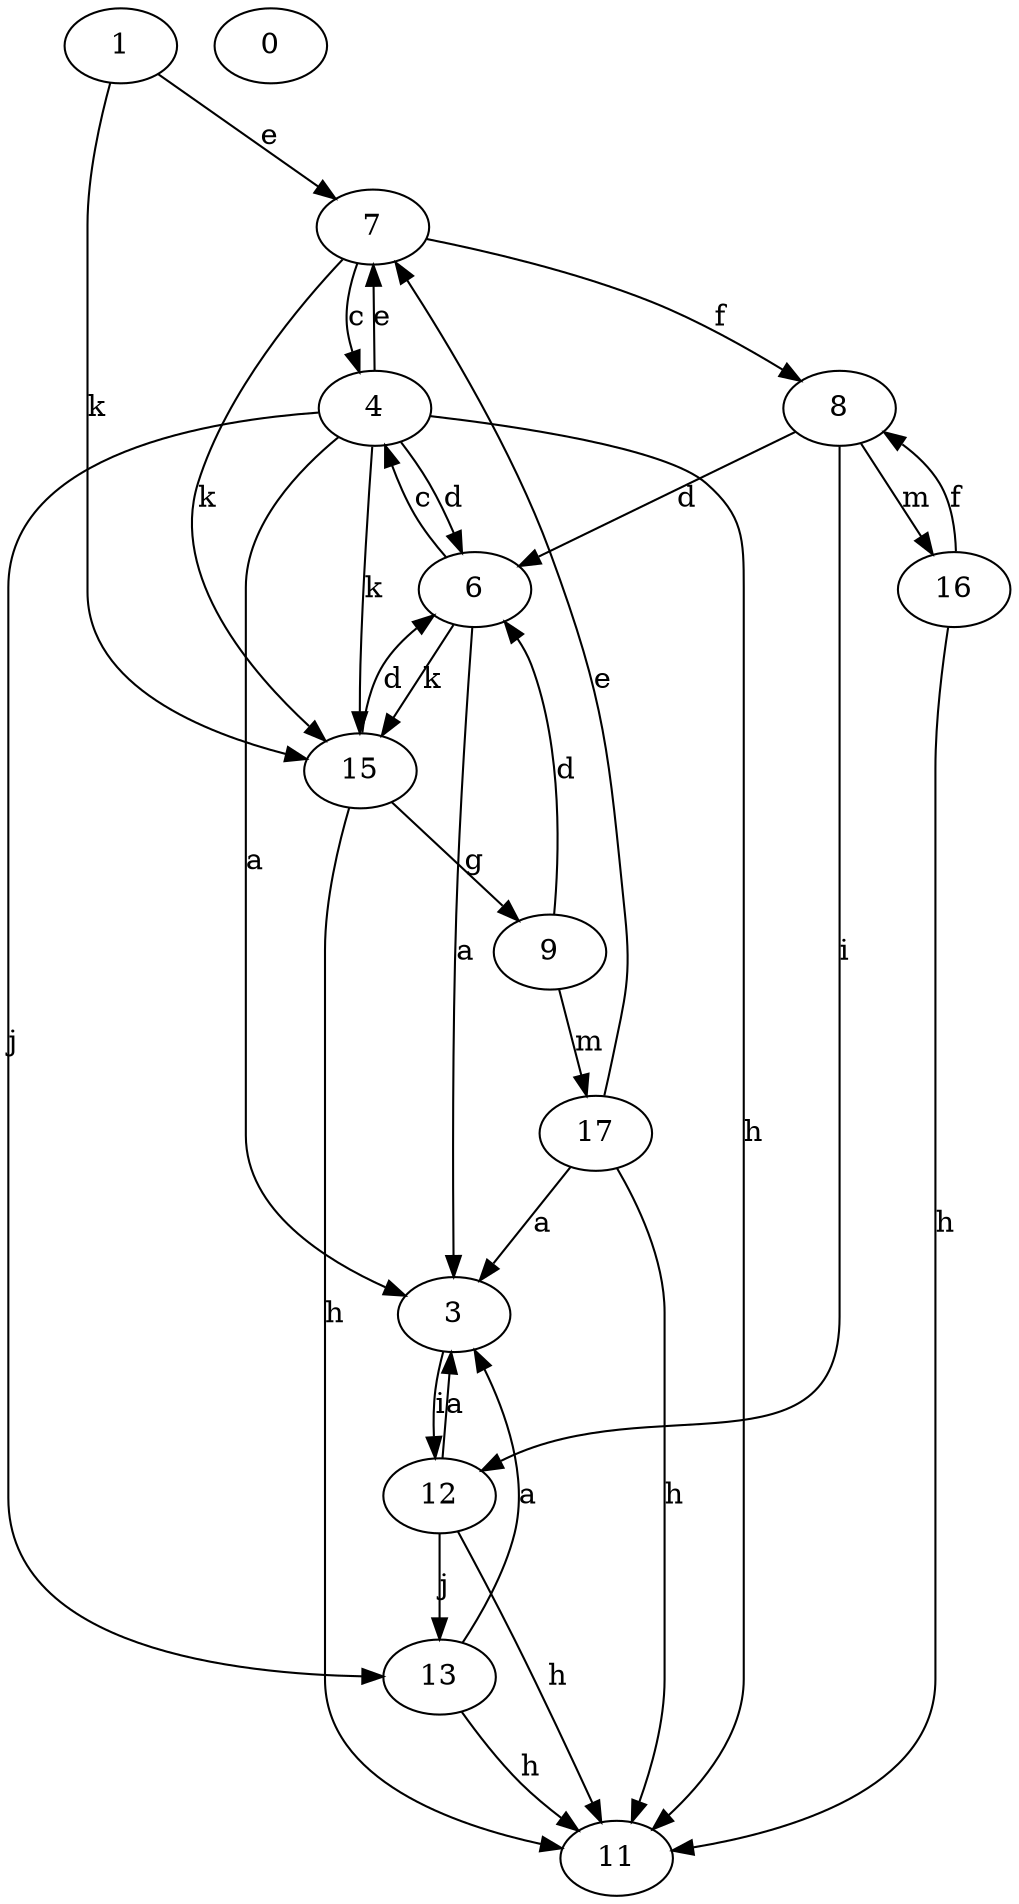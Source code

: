 strict digraph  {
1;
3;
4;
6;
7;
8;
9;
11;
12;
0;
13;
15;
16;
17;
1 -> 7  [label=e];
1 -> 15  [label=k];
3 -> 12  [label=i];
4 -> 3  [label=a];
4 -> 6  [label=d];
4 -> 7  [label=e];
4 -> 11  [label=h];
4 -> 13  [label=j];
4 -> 15  [label=k];
6 -> 3  [label=a];
6 -> 4  [label=c];
6 -> 15  [label=k];
7 -> 4  [label=c];
7 -> 8  [label=f];
7 -> 15  [label=k];
8 -> 6  [label=d];
8 -> 12  [label=i];
8 -> 16  [label=m];
9 -> 6  [label=d];
9 -> 17  [label=m];
12 -> 3  [label=a];
12 -> 11  [label=h];
12 -> 13  [label=j];
13 -> 3  [label=a];
13 -> 11  [label=h];
15 -> 6  [label=d];
15 -> 9  [label=g];
15 -> 11  [label=h];
16 -> 8  [label=f];
16 -> 11  [label=h];
17 -> 3  [label=a];
17 -> 7  [label=e];
17 -> 11  [label=h];
}
